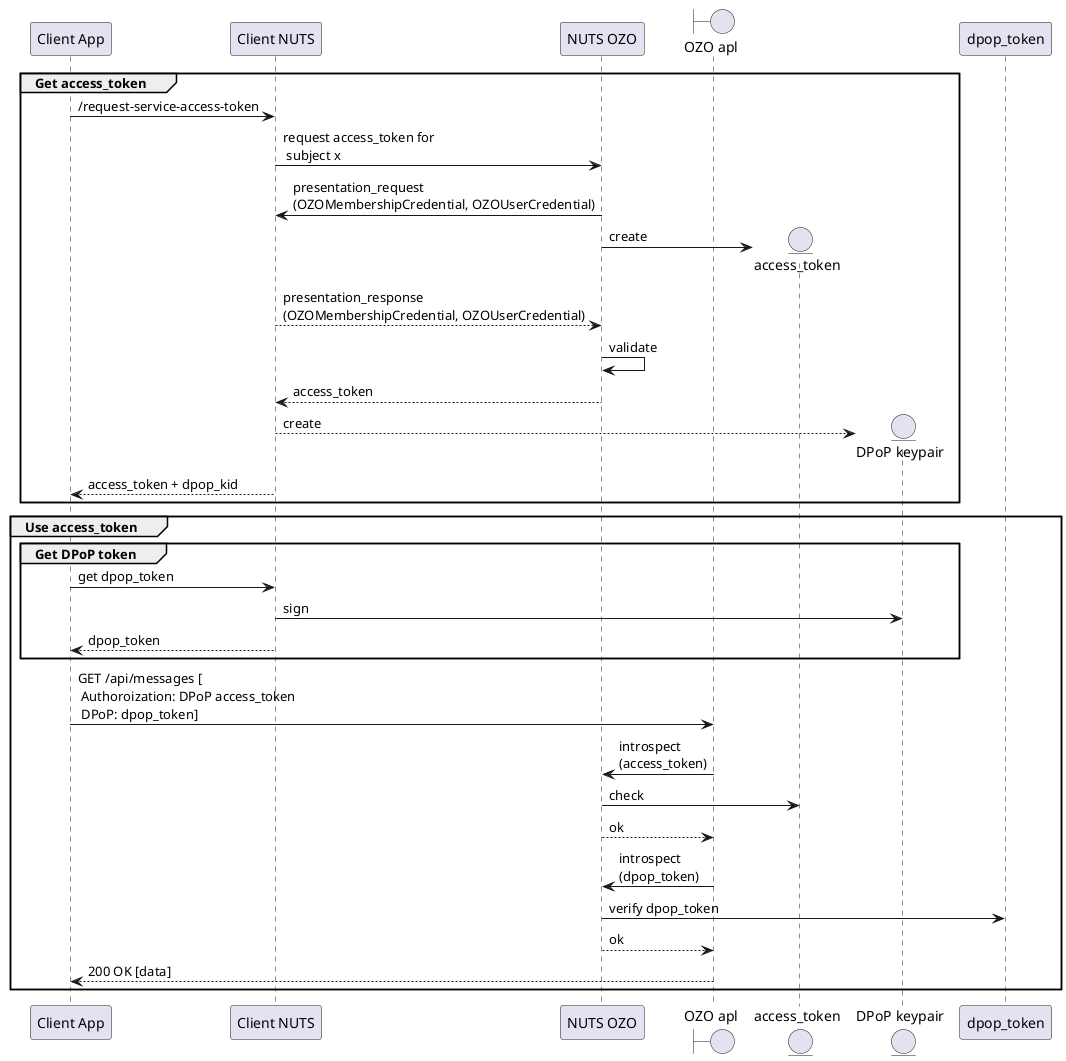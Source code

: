 @startuml
participant "Client App" as client_app
participant "Client NUTS" as client_nuts

participant "NUTS OZO" as nuts_ozo
boundary "OZO apl" as ozo_api
entity "access_token" as access_token
entity "DPoP keypair" as dpop_key

group Get access_token
    client_app -> client_nuts: /request-service-access-token
    client_nuts -> nuts_ozo: request access_token for\n subject x
    nuts_ozo -> client_nuts: presentation_request \n(OZOMembershipCredential, OZOUserCredential)
    create access_token
    nuts_ozo -> access_token: create
    client_nuts --> nuts_ozo: presentation_response \n(OZOMembershipCredential, OZOUserCredential)
    nuts_ozo -> nuts_ozo: validate
    nuts_ozo --> client_nuts: access_token
    create dpop_key
    client_nuts --> dpop_key: create
    client_nuts --> client_app: access_token + dpop_kid
end
group Use access_token
    group Get DPoP token
        client_app -> client_nuts: get dpop_token
        client_nuts -> dpop_key: sign
        client_nuts --> client_app: dpop_token
    end
    client_app -> ozo_api: GET /api/messages [\n Authoroization: DPoP access_token\n DPoP: dpop_token]
    ozo_api -> nuts_ozo: introspect\n(access_token)
    nuts_ozo -> access_token: check
    nuts_ozo --> ozo_api: ok
    ozo_api -> nuts_ozo: introspect\n(dpop_token)
    nuts_ozo -> dpop_token: verify dpop_token
    nuts_ozo --> ozo_api: ok
    ozo_api --> client_app: 200 OK [data]
end

@enduml
